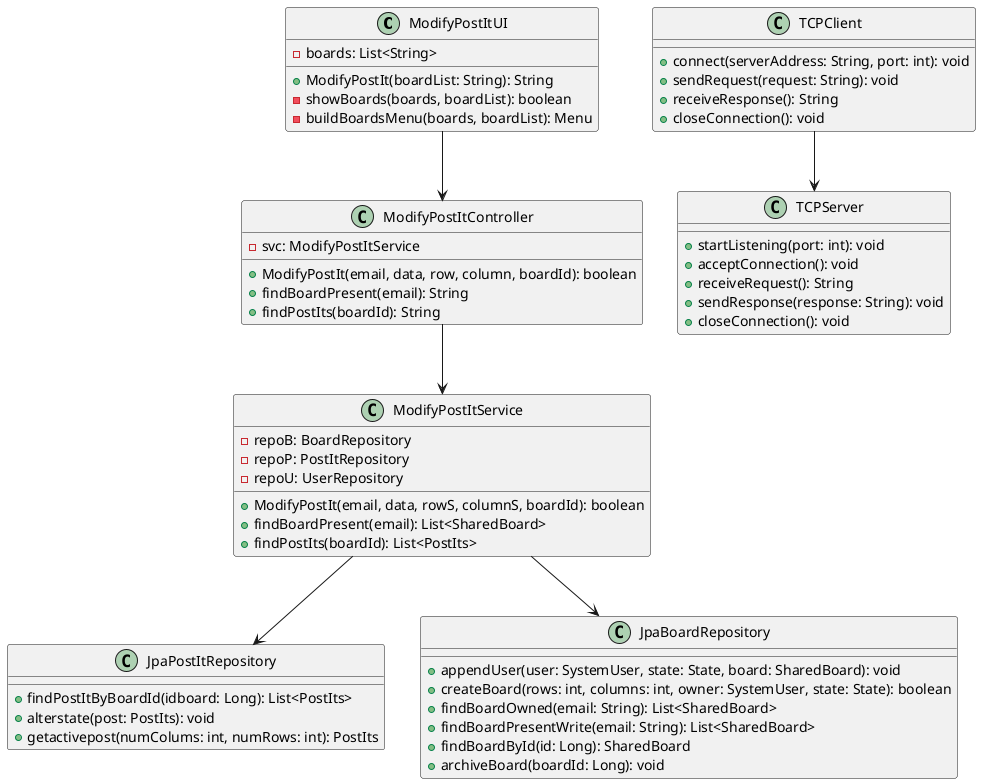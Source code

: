 @startuml
class ModifyPostItUI {
  - boards: List<String>
  + ModifyPostIt(boardList: String): String
  - showBoards(boards, boardList): boolean
  - buildBoardsMenu(boards, boardList): Menu
}

class ModifyPostItController {
  - svc: ModifyPostItService
  + ModifyPostIt(email, data, row, column, boardId): boolean
  + findBoardPresent(email): String
  + findPostIts(boardId): String
}

class ModifyPostItService {
  - repoB: BoardRepository
  - repoP: PostItRepository
  - repoU: UserRepository
  + ModifyPostIt(email, data, rowS, columnS, boardId): boolean
  + findBoardPresent(email): List<SharedBoard>
  + findPostIts(boardId): List<PostIts>
}

class JpaPostItRepository {
  + findPostItByBoardId(idboard: Long): List<PostIts>
  + alterstate(post: PostIts): void
  + getactivepost(numColums: int, numRows: int): PostIts
}

class JpaBoardRepository {
  + appendUser(user: SystemUser, state: State, board: SharedBoard): void
  + createBoard(rows: int, columns: int, owner: SystemUser, state: State): boolean
  + findBoardOwned(email: String): List<SharedBoard>
  + findBoardPresentWrite(email: String): List<SharedBoard>
  + findBoardById(id: Long): SharedBoard
  + archiveBoard(boardId: Long): void
}

class TCPClient {
  + connect(serverAddress: String, port: int): void
  + sendRequest(request: String): void
  + receiveResponse(): String
  + closeConnection(): void
}

class TCPServer {
  + startListening(port: int): void
  + acceptConnection(): void
  + receiveRequest(): String
  + sendResponse(response: String): void
  + closeConnection(): void
}

ModifyPostItUI --> ModifyPostItController
ModifyPostItController --> ModifyPostItService
ModifyPostItService --> JpaPostItRepository
ModifyPostItService --> JpaBoardRepository
TCPClient --> TCPServer

@enduml
